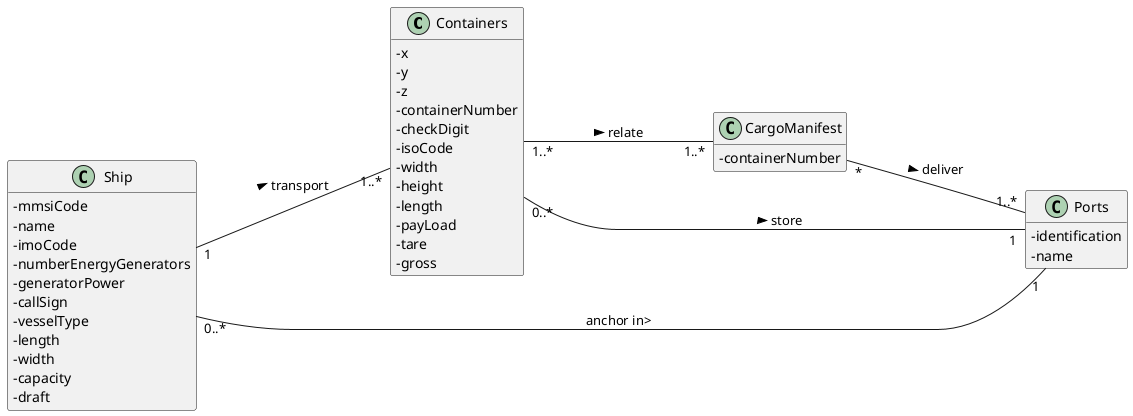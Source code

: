 @startuml
'https://plantuml.com/class-diagram

hide methods
left to right direction
skinparam classAttributeIconSize 0

class Containers {
-x
-y
-z
-containerNumber
-checkDigit
-isoCode
-width
-height
-length
-payLoad
-tare
-gross
}

class Ship {
-mmsiCode
-name
-imoCode
-numberEnergyGenerators
-generatorPower
-callSign
-vesselType
-length
-width
-capacity
-draft
}

class CargoManifest {
-containerNumber
}



class Ports {
-identification
-name
}

CargoManifest "*" --- "1..*" Ports : deliver >

Containers "0..*"---"1" Ports: store >
Containers "1..*"---"1..*" CargoManifest: relate >

Ship "1"---"1..*" Containers : transport >
Ship "0..*"---"1" Ports: anchor in>

@enduml